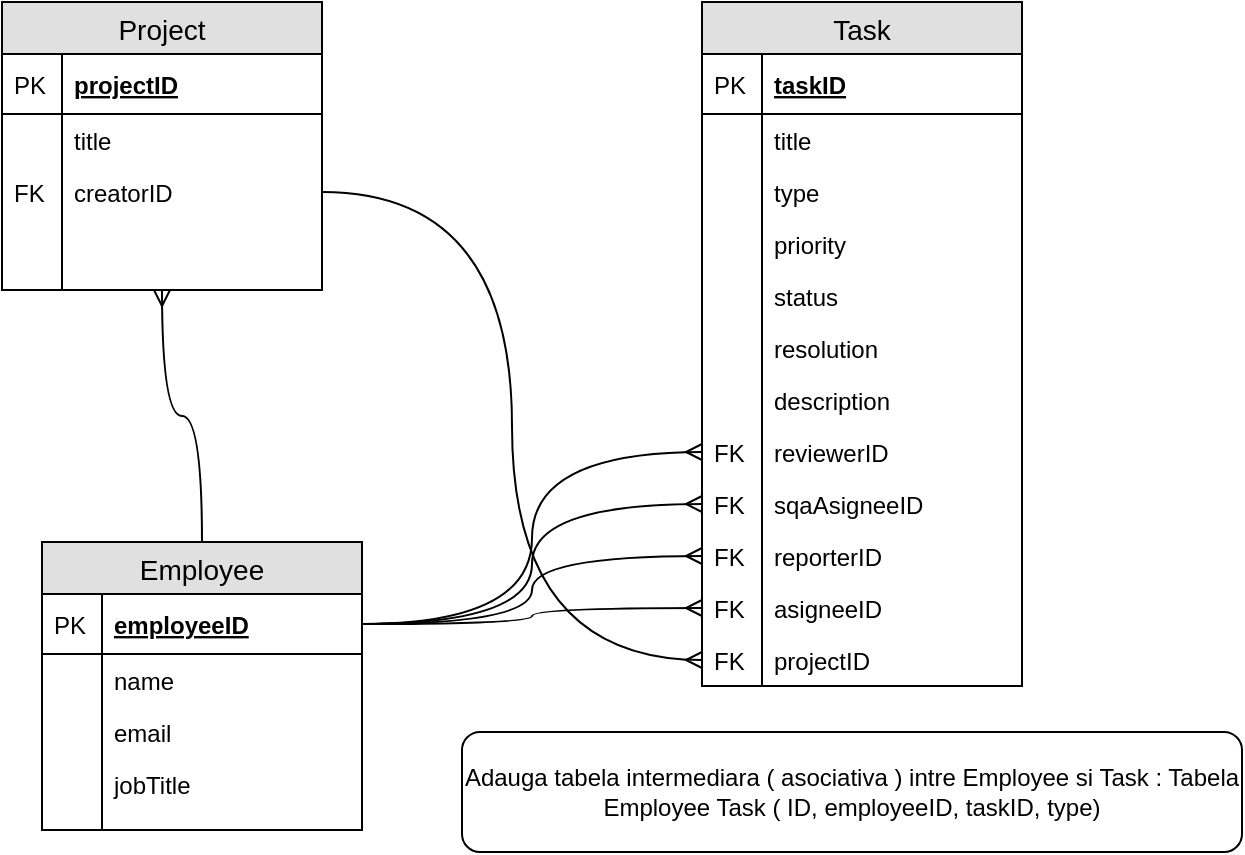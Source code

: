 <mxfile version="12.2.6" type="device" pages="1"><diagram id="T1qYYvq0pWdg9dggLYWk" name="Page-1"><mxGraphModel dx="768" dy="464" grid="1" gridSize="10" guides="1" tooltips="1" connect="1" arrows="1" fold="1" page="1" pageScale="1" pageWidth="827" pageHeight="1169" math="0" shadow="0"><root><mxCell id="0"/><mxCell id="1" parent="0"/><mxCell id="cUmTuce7G-P2iJK4psEG-1" value="Project" style="swimlane;fontStyle=0;childLayout=stackLayout;horizontal=1;startSize=26;fillColor=#e0e0e0;horizontalStack=0;resizeParent=1;resizeParentMax=0;resizeLast=0;collapsible=1;marginBottom=0;swimlaneFillColor=#ffffff;align=center;fontSize=14;" parent="1" vertex="1"><mxGeometry x="20" y="20" width="160" height="144" as="geometry"/></mxCell><mxCell id="cUmTuce7G-P2iJK4psEG-2" value="projectID" style="shape=partialRectangle;top=0;left=0;right=0;bottom=1;align=left;verticalAlign=middle;fillColor=none;spacingLeft=34;spacingRight=4;overflow=hidden;rotatable=0;points=[[0,0.5],[1,0.5]];portConstraint=eastwest;dropTarget=0;fontStyle=5;fontSize=12;" parent="cUmTuce7G-P2iJK4psEG-1" vertex="1"><mxGeometry y="26" width="160" height="30" as="geometry"/></mxCell><mxCell id="cUmTuce7G-P2iJK4psEG-3" value="PK" style="shape=partialRectangle;top=0;left=0;bottom=0;fillColor=none;align=left;verticalAlign=middle;spacingLeft=4;spacingRight=4;overflow=hidden;rotatable=0;points=[];portConstraint=eastwest;part=1;fontSize=12;" parent="cUmTuce7G-P2iJK4psEG-2" vertex="1" connectable="0"><mxGeometry width="30" height="30" as="geometry"/></mxCell><mxCell id="cUmTuce7G-P2iJK4psEG-4" value="title" style="shape=partialRectangle;top=0;left=0;right=0;bottom=0;align=left;verticalAlign=top;fillColor=none;spacingLeft=34;spacingRight=4;overflow=hidden;rotatable=0;points=[[0,0.5],[1,0.5]];portConstraint=eastwest;dropTarget=0;fontSize=12;" parent="cUmTuce7G-P2iJK4psEG-1" vertex="1"><mxGeometry y="56" width="160" height="26" as="geometry"/></mxCell><mxCell id="cUmTuce7G-P2iJK4psEG-5" value="" style="shape=partialRectangle;top=0;left=0;bottom=0;fillColor=none;align=left;verticalAlign=top;spacingLeft=4;spacingRight=4;overflow=hidden;rotatable=0;points=[];portConstraint=eastwest;part=1;fontSize=12;" parent="cUmTuce7G-P2iJK4psEG-4" vertex="1" connectable="0"><mxGeometry width="30" height="26" as="geometry"/></mxCell><mxCell id="cUmTuce7G-P2iJK4psEG-6" value="creatorID" style="shape=partialRectangle;top=0;left=0;right=0;bottom=0;align=left;verticalAlign=top;fillColor=none;spacingLeft=34;spacingRight=4;overflow=hidden;rotatable=0;points=[[0,0.5],[1,0.5]];portConstraint=eastwest;dropTarget=0;fontSize=12;" parent="cUmTuce7G-P2iJK4psEG-1" vertex="1"><mxGeometry y="82" width="160" height="26" as="geometry"/></mxCell><mxCell id="cUmTuce7G-P2iJK4psEG-7" value="FK" style="shape=partialRectangle;top=0;left=0;bottom=0;fillColor=none;align=left;verticalAlign=top;spacingLeft=4;spacingRight=4;overflow=hidden;rotatable=0;points=[];portConstraint=eastwest;part=1;fontSize=12;" parent="cUmTuce7G-P2iJK4psEG-6" vertex="1" connectable="0"><mxGeometry width="30" height="26" as="geometry"/></mxCell><mxCell id="cUmTuce7G-P2iJK4psEG-8" value="" style="shape=partialRectangle;top=0;left=0;right=0;bottom=0;align=left;verticalAlign=top;fillColor=none;spacingLeft=34;spacingRight=4;overflow=hidden;rotatable=0;points=[[0,0.5],[1,0.5]];portConstraint=eastwest;dropTarget=0;fontSize=12;" parent="cUmTuce7G-P2iJK4psEG-1" vertex="1"><mxGeometry y="108" width="160" height="26" as="geometry"/></mxCell><mxCell id="cUmTuce7G-P2iJK4psEG-9" value="" style="shape=partialRectangle;top=0;left=0;bottom=0;fillColor=none;align=left;verticalAlign=top;spacingLeft=4;spacingRight=4;overflow=hidden;rotatable=0;points=[];portConstraint=eastwest;part=1;fontSize=12;" parent="cUmTuce7G-P2iJK4psEG-8" vertex="1" connectable="0"><mxGeometry width="30" height="26" as="geometry"/></mxCell><mxCell id="cUmTuce7G-P2iJK4psEG-10" value="" style="shape=partialRectangle;top=0;left=0;right=0;bottom=0;align=left;verticalAlign=top;fillColor=none;spacingLeft=34;spacingRight=4;overflow=hidden;rotatable=0;points=[[0,0.5],[1,0.5]];portConstraint=eastwest;dropTarget=0;fontSize=12;" parent="cUmTuce7G-P2iJK4psEG-1" vertex="1"><mxGeometry y="134" width="160" height="10" as="geometry"/></mxCell><mxCell id="cUmTuce7G-P2iJK4psEG-11" value="" style="shape=partialRectangle;top=0;left=0;bottom=0;fillColor=none;align=left;verticalAlign=top;spacingLeft=4;spacingRight=4;overflow=hidden;rotatable=0;points=[];portConstraint=eastwest;part=1;fontSize=12;" parent="cUmTuce7G-P2iJK4psEG-10" vertex="1" connectable="0"><mxGeometry width="30" height="10" as="geometry"/></mxCell><mxCell id="cUmTuce7G-P2iJK4psEG-12" value="Task" style="swimlane;fontStyle=0;childLayout=stackLayout;horizontal=1;startSize=26;fillColor=#e0e0e0;horizontalStack=0;resizeParent=1;resizeParentMax=0;resizeLast=0;collapsible=1;marginBottom=0;swimlaneFillColor=#ffffff;align=center;fontSize=14;" parent="1" vertex="1"><mxGeometry x="370" y="20" width="160" height="342" as="geometry"/></mxCell><mxCell id="cUmTuce7G-P2iJK4psEG-13" value="taskID" style="shape=partialRectangle;top=0;left=0;right=0;bottom=1;align=left;verticalAlign=middle;fillColor=none;spacingLeft=34;spacingRight=4;overflow=hidden;rotatable=0;points=[[0,0.5],[1,0.5]];portConstraint=eastwest;dropTarget=0;fontStyle=5;fontSize=12;" parent="cUmTuce7G-P2iJK4psEG-12" vertex="1"><mxGeometry y="26" width="160" height="30" as="geometry"/></mxCell><mxCell id="cUmTuce7G-P2iJK4psEG-14" value="PK" style="shape=partialRectangle;top=0;left=0;bottom=0;fillColor=none;align=left;verticalAlign=middle;spacingLeft=4;spacingRight=4;overflow=hidden;rotatable=0;points=[];portConstraint=eastwest;part=1;fontSize=12;" parent="cUmTuce7G-P2iJK4psEG-13" vertex="1" connectable="0"><mxGeometry width="30" height="30" as="geometry"/></mxCell><mxCell id="cUmTuce7G-P2iJK4psEG-39" value="title" style="shape=partialRectangle;top=0;left=0;right=0;bottom=0;align=left;verticalAlign=top;fillColor=none;spacingLeft=34;spacingRight=4;overflow=hidden;rotatable=0;points=[[0,0.5],[1,0.5]];portConstraint=eastwest;dropTarget=0;fontSize=12;" parent="cUmTuce7G-P2iJK4psEG-12" vertex="1"><mxGeometry y="56" width="160" height="26" as="geometry"/></mxCell><mxCell id="cUmTuce7G-P2iJK4psEG-40" value="" style="shape=partialRectangle;top=0;left=0;bottom=0;fillColor=none;align=left;verticalAlign=top;spacingLeft=4;spacingRight=4;overflow=hidden;rotatable=0;points=[];portConstraint=eastwest;part=1;fontSize=12;" parent="cUmTuce7G-P2iJK4psEG-39" vertex="1" connectable="0"><mxGeometry width="30" height="26" as="geometry"/></mxCell><mxCell id="cUmTuce7G-P2iJK4psEG-37" value="type" style="shape=partialRectangle;top=0;left=0;right=0;bottom=0;align=left;verticalAlign=top;fillColor=none;spacingLeft=34;spacingRight=4;overflow=hidden;rotatable=0;points=[[0,0.5],[1,0.5]];portConstraint=eastwest;dropTarget=0;fontSize=12;" parent="cUmTuce7G-P2iJK4psEG-12" vertex="1"><mxGeometry y="82" width="160" height="26" as="geometry"/></mxCell><mxCell id="cUmTuce7G-P2iJK4psEG-38" value="" style="shape=partialRectangle;top=0;left=0;bottom=0;fillColor=none;align=left;verticalAlign=top;spacingLeft=4;spacingRight=4;overflow=hidden;rotatable=0;points=[];portConstraint=eastwest;part=1;fontSize=12;" parent="cUmTuce7G-P2iJK4psEG-37" vertex="1" connectable="0"><mxGeometry width="30" height="26" as="geometry"/></mxCell><mxCell id="cUmTuce7G-P2iJK4psEG-15" value="priority" style="shape=partialRectangle;top=0;left=0;right=0;bottom=0;align=left;verticalAlign=top;fillColor=none;spacingLeft=34;spacingRight=4;overflow=hidden;rotatable=0;points=[[0,0.5],[1,0.5]];portConstraint=eastwest;dropTarget=0;fontSize=12;" parent="cUmTuce7G-P2iJK4psEG-12" vertex="1"><mxGeometry y="108" width="160" height="26" as="geometry"/></mxCell><mxCell id="cUmTuce7G-P2iJK4psEG-16" value="" style="shape=partialRectangle;top=0;left=0;bottom=0;fillColor=none;align=left;verticalAlign=top;spacingLeft=4;spacingRight=4;overflow=hidden;rotatable=0;points=[];portConstraint=eastwest;part=1;fontSize=12;" parent="cUmTuce7G-P2iJK4psEG-15" vertex="1" connectable="0"><mxGeometry width="30" height="26" as="geometry"/></mxCell><mxCell id="cUmTuce7G-P2iJK4psEG-19" value="status" style="shape=partialRectangle;top=0;left=0;right=0;bottom=0;align=left;verticalAlign=top;fillColor=none;spacingLeft=34;spacingRight=4;overflow=hidden;rotatable=0;points=[[0,0.5],[1,0.5]];portConstraint=eastwest;dropTarget=0;fontSize=12;" parent="cUmTuce7G-P2iJK4psEG-12" vertex="1"><mxGeometry y="134" width="160" height="26" as="geometry"/></mxCell><mxCell id="cUmTuce7G-P2iJK4psEG-20" value="" style="shape=partialRectangle;top=0;left=0;bottom=0;fillColor=none;align=left;verticalAlign=top;spacingLeft=4;spacingRight=4;overflow=hidden;rotatable=0;points=[];portConstraint=eastwest;part=1;fontSize=12;" parent="cUmTuce7G-P2iJK4psEG-19" vertex="1" connectable="0"><mxGeometry width="30" height="26" as="geometry"/></mxCell><mxCell id="cUmTuce7G-P2iJK4psEG-29" value="resolution" style="shape=partialRectangle;top=0;left=0;right=0;bottom=0;align=left;verticalAlign=top;fillColor=none;spacingLeft=34;spacingRight=4;overflow=hidden;rotatable=0;points=[[0,0.5],[1,0.5]];portConstraint=eastwest;dropTarget=0;fontSize=12;" parent="cUmTuce7G-P2iJK4psEG-12" vertex="1"><mxGeometry y="160" width="160" height="26" as="geometry"/></mxCell><mxCell id="cUmTuce7G-P2iJK4psEG-30" value="" style="shape=partialRectangle;top=0;left=0;bottom=0;fillColor=none;align=left;verticalAlign=top;spacingLeft=4;spacingRight=4;overflow=hidden;rotatable=0;points=[];portConstraint=eastwest;part=1;fontSize=12;" parent="cUmTuce7G-P2iJK4psEG-29" vertex="1" connectable="0"><mxGeometry width="30" height="26" as="geometry"/></mxCell><mxCell id="cUmTuce7G-P2iJK4psEG-41" value="description" style="shape=partialRectangle;top=0;left=0;right=0;bottom=0;align=left;verticalAlign=top;fillColor=none;spacingLeft=34;spacingRight=4;overflow=hidden;rotatable=0;points=[[0,0.5],[1,0.5]];portConstraint=eastwest;dropTarget=0;fontSize=12;" parent="cUmTuce7G-P2iJK4psEG-12" vertex="1"><mxGeometry y="186" width="160" height="26" as="geometry"/></mxCell><mxCell id="cUmTuce7G-P2iJK4psEG-42" value="" style="shape=partialRectangle;top=0;left=0;bottom=0;fillColor=none;align=left;verticalAlign=top;spacingLeft=4;spacingRight=4;overflow=hidden;rotatable=0;points=[];portConstraint=eastwest;part=1;fontSize=12;" parent="cUmTuce7G-P2iJK4psEG-41" vertex="1" connectable="0"><mxGeometry width="30" height="26" as="geometry"/></mxCell><mxCell id="cUmTuce7G-P2iJK4psEG-35" value="reviewerID" style="shape=partialRectangle;top=0;left=0;right=0;bottom=0;align=left;verticalAlign=top;fillColor=none;spacingLeft=34;spacingRight=4;overflow=hidden;rotatable=0;points=[[0,0.5],[1,0.5]];portConstraint=eastwest;dropTarget=0;fontSize=12;" parent="cUmTuce7G-P2iJK4psEG-12" vertex="1"><mxGeometry y="212" width="160" height="26" as="geometry"/></mxCell><mxCell id="cUmTuce7G-P2iJK4psEG-36" value="FK" style="shape=partialRectangle;top=0;left=0;bottom=0;fillColor=none;align=left;verticalAlign=top;spacingLeft=4;spacingRight=4;overflow=hidden;rotatable=0;points=[];portConstraint=eastwest;part=1;fontSize=12;" parent="cUmTuce7G-P2iJK4psEG-35" vertex="1" connectable="0"><mxGeometry width="30" height="26" as="geometry"/></mxCell><mxCell id="cUmTuce7G-P2iJK4psEG-33" value="sqaAsigneeID" style="shape=partialRectangle;top=0;left=0;right=0;bottom=0;align=left;verticalAlign=top;fillColor=none;spacingLeft=34;spacingRight=4;overflow=hidden;rotatable=0;points=[[0,0.5],[1,0.5]];portConstraint=eastwest;dropTarget=0;fontSize=12;" parent="cUmTuce7G-P2iJK4psEG-12" vertex="1"><mxGeometry y="238" width="160" height="26" as="geometry"/></mxCell><mxCell id="cUmTuce7G-P2iJK4psEG-34" value="FK" style="shape=partialRectangle;top=0;left=0;bottom=0;fillColor=none;align=left;verticalAlign=top;spacingLeft=4;spacingRight=4;overflow=hidden;rotatable=0;points=[];portConstraint=eastwest;part=1;fontSize=12;" parent="cUmTuce7G-P2iJK4psEG-33" vertex="1" connectable="0"><mxGeometry width="30" height="26" as="geometry"/></mxCell><mxCell id="cUmTuce7G-P2iJK4psEG-31" value="reporterID" style="shape=partialRectangle;top=0;left=0;right=0;bottom=0;align=left;verticalAlign=top;fillColor=none;spacingLeft=34;spacingRight=4;overflow=hidden;rotatable=0;points=[[0,0.5],[1,0.5]];portConstraint=eastwest;dropTarget=0;fontSize=12;" parent="cUmTuce7G-P2iJK4psEG-12" vertex="1"><mxGeometry y="264" width="160" height="26" as="geometry"/></mxCell><mxCell id="cUmTuce7G-P2iJK4psEG-32" value="FK" style="shape=partialRectangle;top=0;left=0;bottom=0;fillColor=none;align=left;verticalAlign=top;spacingLeft=4;spacingRight=4;overflow=hidden;rotatable=0;points=[];portConstraint=eastwest;part=1;fontSize=12;" parent="cUmTuce7G-P2iJK4psEG-31" vertex="1" connectable="0"><mxGeometry width="30" height="26" as="geometry"/></mxCell><mxCell id="cUmTuce7G-P2iJK4psEG-17" value="asigneeID" style="shape=partialRectangle;top=0;left=0;right=0;bottom=0;align=left;verticalAlign=top;fillColor=none;spacingLeft=34;spacingRight=4;overflow=hidden;rotatable=0;points=[[0,0.5],[1,0.5]];portConstraint=eastwest;dropTarget=0;fontSize=12;" parent="cUmTuce7G-P2iJK4psEG-12" vertex="1"><mxGeometry y="290" width="160" height="26" as="geometry"/></mxCell><mxCell id="cUmTuce7G-P2iJK4psEG-18" value="FK" style="shape=partialRectangle;top=0;left=0;bottom=0;fillColor=none;align=left;verticalAlign=top;spacingLeft=4;spacingRight=4;overflow=hidden;rotatable=0;points=[];portConstraint=eastwest;part=1;fontSize=12;" parent="cUmTuce7G-P2iJK4psEG-17" vertex="1" connectable="0"><mxGeometry width="30" height="26" as="geometry"/></mxCell><mxCell id="cUmTuce7G-P2iJK4psEG-25" value="projectID" style="shape=partialRectangle;top=0;left=0;right=0;bottom=0;align=left;verticalAlign=top;fillColor=none;spacingLeft=34;spacingRight=4;overflow=hidden;rotatable=0;points=[[0,0.5],[1,0.5]];portConstraint=eastwest;dropTarget=0;fontSize=12;" parent="cUmTuce7G-P2iJK4psEG-12" vertex="1"><mxGeometry y="316" width="160" height="26" as="geometry"/></mxCell><mxCell id="cUmTuce7G-P2iJK4psEG-26" value="FK" style="shape=partialRectangle;top=0;left=0;bottom=0;fillColor=none;align=left;verticalAlign=top;spacingLeft=4;spacingRight=4;overflow=hidden;rotatable=0;points=[];portConstraint=eastwest;part=1;fontSize=12;" parent="cUmTuce7G-P2iJK4psEG-25" vertex="1" connectable="0"><mxGeometry width="30" height="26" as="geometry"/></mxCell><mxCell id="cUmTuce7G-P2iJK4psEG-54" style="edgeStyle=orthogonalEdgeStyle;rounded=0;orthogonalLoop=1;jettySize=auto;html=1;exitX=0.5;exitY=0;exitDx=0;exitDy=0;curved=1;endArrow=ERmany;endFill=0;" parent="1" source="cUmTuce7G-P2iJK4psEG-43" target="cUmTuce7G-P2iJK4psEG-1" edge="1"><mxGeometry relative="1" as="geometry"/></mxCell><mxCell id="cUmTuce7G-P2iJK4psEG-43" value="Employee" style="swimlane;fontStyle=0;childLayout=stackLayout;horizontal=1;startSize=26;fillColor=#e0e0e0;horizontalStack=0;resizeParent=1;resizeParentMax=0;resizeLast=0;collapsible=1;marginBottom=0;swimlaneFillColor=#ffffff;align=center;fontSize=14;" parent="1" vertex="1"><mxGeometry x="40" y="290" width="160" height="144" as="geometry"/></mxCell><mxCell id="cUmTuce7G-P2iJK4psEG-44" value="employeeID" style="shape=partialRectangle;top=0;left=0;right=0;bottom=1;align=left;verticalAlign=middle;fillColor=none;spacingLeft=34;spacingRight=4;overflow=hidden;rotatable=0;points=[[0,0.5],[1,0.5]];portConstraint=eastwest;dropTarget=0;fontStyle=5;fontSize=12;" parent="cUmTuce7G-P2iJK4psEG-43" vertex="1"><mxGeometry y="26" width="160" height="30" as="geometry"/></mxCell><mxCell id="cUmTuce7G-P2iJK4psEG-45" value="PK" style="shape=partialRectangle;top=0;left=0;bottom=0;fillColor=none;align=left;verticalAlign=middle;spacingLeft=4;spacingRight=4;overflow=hidden;rotatable=0;points=[];portConstraint=eastwest;part=1;fontSize=12;" parent="cUmTuce7G-P2iJK4psEG-44" vertex="1" connectable="0"><mxGeometry width="30" height="30" as="geometry"/></mxCell><mxCell id="cUmTuce7G-P2iJK4psEG-46" value="name" style="shape=partialRectangle;top=0;left=0;right=0;bottom=0;align=left;verticalAlign=top;fillColor=none;spacingLeft=34;spacingRight=4;overflow=hidden;rotatable=0;points=[[0,0.5],[1,0.5]];portConstraint=eastwest;dropTarget=0;fontSize=12;" parent="cUmTuce7G-P2iJK4psEG-43" vertex="1"><mxGeometry y="56" width="160" height="26" as="geometry"/></mxCell><mxCell id="cUmTuce7G-P2iJK4psEG-47" value="" style="shape=partialRectangle;top=0;left=0;bottom=0;fillColor=none;align=left;verticalAlign=top;spacingLeft=4;spacingRight=4;overflow=hidden;rotatable=0;points=[];portConstraint=eastwest;part=1;fontSize=12;" parent="cUmTuce7G-P2iJK4psEG-46" vertex="1" connectable="0"><mxGeometry width="30" height="26" as="geometry"/></mxCell><mxCell id="cUmTuce7G-P2iJK4psEG-48" value="email" style="shape=partialRectangle;top=0;left=0;right=0;bottom=0;align=left;verticalAlign=top;fillColor=none;spacingLeft=34;spacingRight=4;overflow=hidden;rotatable=0;points=[[0,0.5],[1,0.5]];portConstraint=eastwest;dropTarget=0;fontSize=12;" parent="cUmTuce7G-P2iJK4psEG-43" vertex="1"><mxGeometry y="82" width="160" height="26" as="geometry"/></mxCell><mxCell id="cUmTuce7G-P2iJK4psEG-49" value="" style="shape=partialRectangle;top=0;left=0;bottom=0;fillColor=none;align=left;verticalAlign=top;spacingLeft=4;spacingRight=4;overflow=hidden;rotatable=0;points=[];portConstraint=eastwest;part=1;fontSize=12;" parent="cUmTuce7G-P2iJK4psEG-48" vertex="1" connectable="0"><mxGeometry width="30" height="26" as="geometry"/></mxCell><mxCell id="cUmTuce7G-P2iJK4psEG-50" value="jobTitle" style="shape=partialRectangle;top=0;left=0;right=0;bottom=0;align=left;verticalAlign=top;fillColor=none;spacingLeft=34;spacingRight=4;overflow=hidden;rotatable=0;points=[[0,0.5],[1,0.5]];portConstraint=eastwest;dropTarget=0;fontSize=12;" parent="cUmTuce7G-P2iJK4psEG-43" vertex="1"><mxGeometry y="108" width="160" height="26" as="geometry"/></mxCell><mxCell id="cUmTuce7G-P2iJK4psEG-51" value="" style="shape=partialRectangle;top=0;left=0;bottom=0;fillColor=none;align=left;verticalAlign=top;spacingLeft=4;spacingRight=4;overflow=hidden;rotatable=0;points=[];portConstraint=eastwest;part=1;fontSize=12;" parent="cUmTuce7G-P2iJK4psEG-50" vertex="1" connectable="0"><mxGeometry width="30" height="26" as="geometry"/></mxCell><mxCell id="cUmTuce7G-P2iJK4psEG-52" value="" style="shape=partialRectangle;top=0;left=0;right=0;bottom=0;align=left;verticalAlign=top;fillColor=none;spacingLeft=34;spacingRight=4;overflow=hidden;rotatable=0;points=[[0,0.5],[1,0.5]];portConstraint=eastwest;dropTarget=0;fontSize=12;" parent="cUmTuce7G-P2iJK4psEG-43" vertex="1"><mxGeometry y="134" width="160" height="10" as="geometry"/></mxCell><mxCell id="cUmTuce7G-P2iJK4psEG-53" value="" style="shape=partialRectangle;top=0;left=0;bottom=0;fillColor=none;align=left;verticalAlign=top;spacingLeft=4;spacingRight=4;overflow=hidden;rotatable=0;points=[];portConstraint=eastwest;part=1;fontSize=12;" parent="cUmTuce7G-P2iJK4psEG-52" vertex="1" connectable="0"><mxGeometry width="30" height="10" as="geometry"/></mxCell><mxCell id="cUmTuce7G-P2iJK4psEG-55" style="edgeStyle=orthogonalEdgeStyle;curved=1;rounded=0;orthogonalLoop=1;jettySize=auto;html=1;exitX=1;exitY=0.5;exitDx=0;exitDy=0;endArrow=ERmany;endFill=0;entryX=0;entryY=0.5;entryDx=0;entryDy=0;" parent="1" source="cUmTuce7G-P2iJK4psEG-6" target="cUmTuce7G-P2iJK4psEG-25" edge="1"><mxGeometry relative="1" as="geometry"/></mxCell><mxCell id="cUmTuce7G-P2iJK4psEG-58" style="edgeStyle=orthogonalEdgeStyle;curved=1;rounded=0;orthogonalLoop=1;jettySize=auto;html=1;exitX=1;exitY=0.5;exitDx=0;exitDy=0;entryX=0;entryY=0.5;entryDx=0;entryDy=0;endArrow=ERmany;endFill=0;" parent="1" source="cUmTuce7G-P2iJK4psEG-44" target="cUmTuce7G-P2iJK4psEG-17" edge="1"><mxGeometry relative="1" as="geometry"/></mxCell><mxCell id="cUmTuce7G-P2iJK4psEG-59" style="edgeStyle=orthogonalEdgeStyle;curved=1;rounded=0;orthogonalLoop=1;jettySize=auto;html=1;exitX=1;exitY=0.5;exitDx=0;exitDy=0;entryX=0;entryY=0.5;entryDx=0;entryDy=0;endArrow=ERmany;endFill=0;" parent="1" source="cUmTuce7G-P2iJK4psEG-44" target="cUmTuce7G-P2iJK4psEG-31" edge="1"><mxGeometry relative="1" as="geometry"/></mxCell><mxCell id="cUmTuce7G-P2iJK4psEG-60" style="edgeStyle=orthogonalEdgeStyle;curved=1;rounded=0;orthogonalLoop=1;jettySize=auto;html=1;exitX=1;exitY=0.5;exitDx=0;exitDy=0;entryX=0;entryY=0.5;entryDx=0;entryDy=0;endArrow=ERmany;endFill=0;" parent="1" source="cUmTuce7G-P2iJK4psEG-44" target="cUmTuce7G-P2iJK4psEG-35" edge="1"><mxGeometry relative="1" as="geometry"/></mxCell><mxCell id="cUmTuce7G-P2iJK4psEG-61" style="edgeStyle=orthogonalEdgeStyle;curved=1;rounded=0;orthogonalLoop=1;jettySize=auto;html=1;entryX=0;entryY=0.5;entryDx=0;entryDy=0;endArrow=ERmany;endFill=0;" parent="1" source="cUmTuce7G-P2iJK4psEG-44" target="cUmTuce7G-P2iJK4psEG-33" edge="1"><mxGeometry relative="1" as="geometry"/></mxCell><mxCell id="k7bcBexQx9dueOm4Kp0W-1" value="Adauga tabela intermediara ( asociativa ) intre Employee si Task : Tabela Employee Task ( ID, employeeID, taskID, type)" style="rounded=1;whiteSpace=wrap;html=1;" vertex="1" parent="1"><mxGeometry x="250" y="385" width="390" height="60" as="geometry"/></mxCell></root></mxGraphModel></diagram></mxfile>